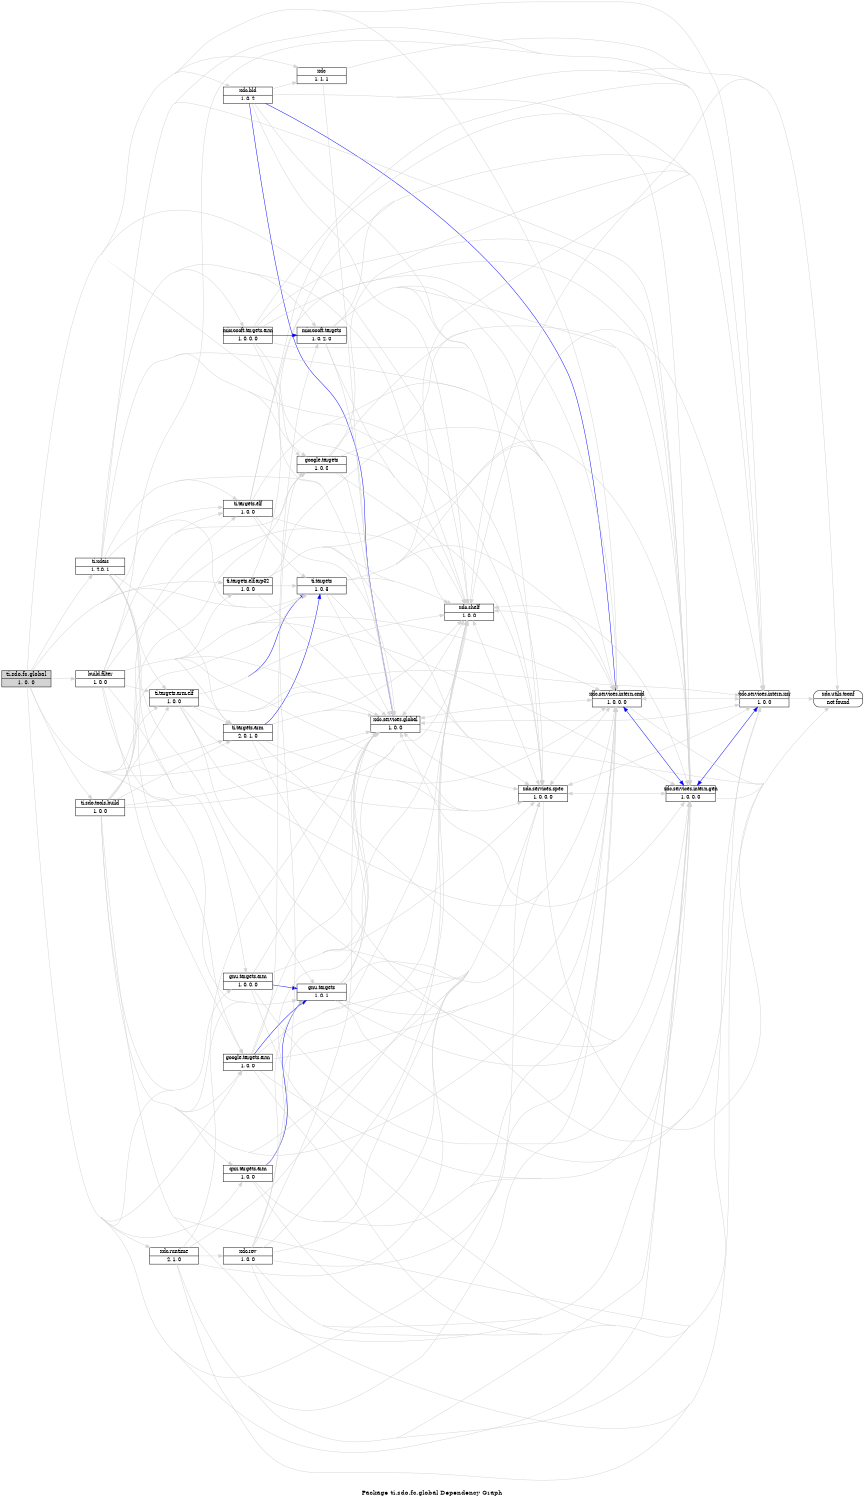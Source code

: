 digraph dependencies {
    label="\nPackage ti.sdo.fc.global Dependency Graph";
    size="7.5,10";
    rankdir=LR;
    ranksep=".75";
    concentrate="true";
    node [fixedsize=true, width=1.5, style=filled, color=black];
    node [font=Helvetica, fontsize=12, fillcolor=lightgrey];
    ti_sdo_fc_global [shape=record,label="ti.sdo.fc.global|1, 0, 0", URL="package.rel.xml"];
    node [fontsize=10, fillcolor=white];

    edge [style=solid, color=blue]

    edge [style=solid, color=lightgrey]
    xdc [shape=record,label="xdc|1, 1, 1", URL="../../../../../../../../../../../rtree/install/trees/products/xdcprod/xdcprod-p43/product/Linux/xdctools_3_23_01_43/packages/xdc/package/package.rel.svg"];
    ti_sdo_fc_global -> xdc;
    xdc_services_global [shape=record,label="xdc.services.global|1, 0, 0", URL="../../../../../../../../../../../rtree/install/trees/products/xdcprod/xdcprod-p43/product/Linux/xdctools_3_23_01_43/packages/xdc/services/global/package/package.rel.svg"];
    ti_sdo_fc_global -> xdc_services_global;
    xdc_bld [shape=record,label="xdc.bld|1, 0, 2", URL="../../../../../../../../../../../rtree/install/trees/products/xdcprod/xdcprod-p43/product/Linux/xdctools_3_23_01_43/packages/xdc/bld/package/package.rel.svg"];
    ti_sdo_fc_global -> xdc_bld;
    ti_targets [shape=record,label="ti.targets|1, 0, 3", URL="../../../../../../../../../../../rtree/install/trees/products/xdcprod/xdcprod-p43/product/Linux/xdctools_3_23_01_43/packages/ti/targets/package/package.rel.svg"];
    ti_sdo_fc_global -> ti_targets;
    ti_targets_elf [shape=record,label="ti.targets.elf|1, 0, 0", URL="../../../../../../../../../../../rtree/install/trees/products/xdcprod/xdcprod-p43/product/Linux/xdctools_3_23_01_43/packages/ti/targets/elf/package/package.rel.svg"];
    ti_sdo_fc_global -> ti_targets_elf;
    ti_targets_elf_arp32 [shape=record,label="ti.targets.elf.arp32|1, 0, 0", URL="../../../../../../../../../../../rtree/install/trees/products/xdcprod/xdcprod-p43/product/Linux/xdctools_3_23_01_43/packages/ti/targets/elf/arp32/package/package.rel.svg"];
    ti_sdo_fc_global -> ti_targets_elf_arp32;
    gnu_targets [shape=record,label="gnu.targets|1, 0, 1", URL="../../../../../../../../../../../rtree/install/trees/products/xdcprod/xdcprod-p43/product/Linux/xdctools_3_23_01_43/packages/gnu/targets/package/package.rel.svg"];
    ti_sdo_fc_global -> gnu_targets;
    gnu_targets_arm [shape=record,label="gnu.targets.arm|1, 0, 0, 0", URL="../../../../../../../../../../../rtree/install/trees/products/xdcprod/xdcprod-p43/product/Linux/xdctools_3_23_01_43/packages/gnu/targets/arm/package/package.rel.svg"];
    ti_sdo_fc_global -> gnu_targets_arm;
    google_targets [shape=record,label="google.targets|1, 0, 0", URL="../../../../../../../../../../../rtree/install/trees/products/xdcprod/xdcprod-p43/product/Linux/xdctools_3_23_01_43/packages/google/targets/package/package.rel.svg"];
    ti_sdo_fc_global -> google_targets;
    google_targets_arm [shape=record,label="google.targets.arm|1, 0, 0", URL="../../../../../../../../../../../rtree/install/trees/products/xdcprod/xdcprod-p43/product/Linux/xdctools_3_23_01_43/packages/google/targets/arm/package/package.rel.svg"];
    ti_sdo_fc_global -> google_targets_arm;
    ti_targets_arm [shape=record,label="ti.targets.arm|2, 0, 1, 0", URL="../../../../../../../../../../../rtree/install/trees/products/xdcprod/xdcprod-p43/product/Linux/xdctools_3_23_01_43/packages/ti/targets/arm/package/package.rel.svg"];
    ti_sdo_fc_global -> ti_targets_arm;
    ti_targets_arm_elf [shape=record,label="ti.targets.arm.elf|1, 0, 0", URL="../../../../../../../../../../../rtree/install/trees/products/xdcprod/xdcprod-p43/product/Linux/xdctools_3_23_01_43/packages/ti/targets/arm/elf/package/package.rel.svg"];
    ti_sdo_fc_global -> ti_targets_arm_elf;
    qnx_targets_arm [shape=record,label="qnx.targets.arm|1, 0, 0", URL="../../../../../../../../../../../rtree/install/trees/products/xdcprod/xdcprod-p43/product/Linux/xdctools_3_23_01_43/packages/qnx/targets/arm/package/package.rel.svg"];
    ti_sdo_fc_global -> qnx_targets_arm;
    build_filter [shape=record,label="build.filter|1, 0, 0", URL="../../../../../build/filter/package/package.rel.svg"];
    ti_sdo_fc_global -> build_filter;
    ti_sdo_tools_build [shape=record,label="ti.sdo.tools.build|1, 0, 0", URL="../../../../../../../../osal/osal-e09/exports/osal_1_22_01_09/packages/ti/sdo/tools/build/package/package.rel.svg"];
    ti_sdo_fc_global -> ti_sdo_tools_build;
    xdc_shelf [shape=record,label="xdc.shelf|1, 0, 0", URL="../../../../../../../../../../../rtree/install/trees/products/xdcprod/xdcprod-p43/product/Linux/xdctools_3_23_01_43/packages/xdc/shelf/package/package.rel.svg"];
    ti_sdo_fc_global -> xdc_shelf;
    xdc_services_spec [shape=record,label="xdc.services.spec|1, 0, 0, 0", URL="../../../../../../../../../../../rtree/install/trees/products/xdcprod/xdcprod-p43/product/Linux/xdctools_3_23_01_43/packages/xdc/services/spec/package/package.rel.svg"];
    ti_sdo_fc_global -> xdc_services_spec;
    xdc_services_intern_xsr [shape=record,label="xdc.services.intern.xsr|1, 0, 0", URL="../../../../../../../../../../../rtree/install/trees/products/xdcprod/xdcprod-p43/product/Linux/xdctools_3_23_01_43/packages/xdc/services/intern/xsr/package/package.rel.svg"];
    ti_sdo_fc_global -> xdc_services_intern_xsr;
    xdc_services_intern_gen [shape=record,label="xdc.services.intern.gen|1, 0, 0, 0", URL="../../../../../../../../../../../rtree/install/trees/products/xdcprod/xdcprod-p43/product/Linux/xdctools_3_23_01_43/packages/xdc/services/intern/gen/package/package.rel.svg"];
    ti_sdo_fc_global -> xdc_services_intern_gen;
    xdc_services_intern_cmd [shape=record,label="xdc.services.intern.cmd|1, 0, 0, 0", URL="../../../../../../../../../../../rtree/install/trees/products/xdcprod/xdcprod-p43/product/Linux/xdctools_3_23_01_43/packages/xdc/services/intern/cmd/package/package.rel.svg"];
    ti_sdo_fc_global -> xdc_services_intern_cmd;
    xdc_runtime [shape=record,label="xdc.runtime|2, 1, 0", URL="../../../../../../../../../../../rtree/install/trees/products/xdcprod/xdcprod-p43/product/Linux/xdctools_3_23_01_43/packages/xdc/runtime/package/package.rel.svg"];
    ti_sdo_fc_global -> xdc_runtime;
    ti_xdais [shape=record,label="ti.xdais|1, 2.0, 1", URL="../../../../../../../../../../../wtree/library/trees/dais/dais-v03/exports/xdais_7_22_00_03/packages/ti/xdais/package/package.rel.svg"];
    ti_sdo_fc_global -> ti_xdais;

    edge [style=solid, color=blue]

    edge [style=solid, color=lightgrey]
    ti_xdais -> xdc_services_global;
    ti_xdais -> ti_targets;
    ti_xdais -> ti_targets_elf;
    ti_xdais -> ti_targets_arm;
    ti_xdais -> ti_targets_arm_elf;
    ti_xdais -> gnu_targets;
    ti_xdais -> gnu_targets_arm;
    ti_xdais -> google_targets;
    ti_xdais -> google_targets_arm;
    microsoft_targets [shape=record,label="microsoft.targets|1, 0, 2, 0", URL="../../../../../../../../../../../rtree/install/trees/products/xdcprod/xdcprod-p43/product/Linux/xdctools_3_23_01_43/packages/microsoft/targets/package/package.rel.svg"];
    ti_xdais -> microsoft_targets;
    microsoft_targets_arm [shape=record,label="microsoft.targets.arm|1, 0, 0, 0", URL="../../../../../../../../../../../rtree/install/trees/products/xdcprod/xdcprod-p43/product/Linux/xdctools_3_23_01_43/packages/microsoft/targets/arm/package/package.rel.svg"];
    ti_xdais -> microsoft_targets_arm;
    ti_xdais -> xdc_services_intern_cmd;
    ti_xdais -> xdc_shelf;
    ti_xdais -> xdc_services_spec;
    ti_xdais -> xdc_services_intern_xsr;
    ti_xdais -> xdc_services_intern_gen;

    edge [style=solid, color=blue]
    microsoft_targets_arm -> microsoft_targets;

    edge [style=solid, color=lightgrey]
    microsoft_targets_arm -> xdc_services_global;
    microsoft_targets_arm -> microsoft_targets;
    microsoft_targets_arm -> xdc_shelf;
    microsoft_targets_arm -> xdc_services_intern_gen;
    microsoft_targets_arm -> xdc_services_intern_xsr;
    microsoft_targets_arm -> xdc_services_spec;
    microsoft_targets_arm -> xdc_services_intern_cmd;

    edge [style=solid, color=blue]

    edge [style=solid, color=lightgrey]
    microsoft_targets -> xdc_services_global;
    microsoft_targets -> xdc_shelf;
    microsoft_targets -> xdc_services_intern_gen;
    microsoft_targets -> xdc_services_intern_xsr;
    microsoft_targets -> xdc_services_spec;
    microsoft_targets -> xdc_services_intern_cmd;

    edge [style=solid, color=blue]

    edge [style=solid, color=lightgrey]
    xdc_utils_tconf [shape=record,label="xdc.utils.tconf|not found"style=rounded, ];
    xdc_runtime -> xdc_utils_tconf;
    xdc_runtime -> xdc_services_global;
    xdc_rov [shape=record,label="xdc.rov|1, 0, 0", URL="../../../../../../../../../../../rtree/install/trees/products/xdcprod/xdcprod-p43/product/Linux/xdctools_3_23_01_43/packages/xdc/rov/package/package.rel.svg"];
    xdc_runtime -> xdc_rov;
    xdc_runtime -> xdc_services_intern_gen;
    xdc_runtime -> xdc_services_spec;
    xdc_runtime -> xdc_services_intern_xsr;
    xdc_runtime -> xdc_shelf;
    xdc_runtime -> xdc_services_intern_cmd;

    edge [style=solid, color=blue]

    edge [style=solid, color=lightgrey]
    xdc_rov -> xdc_utils_tconf;
    xdc_rov -> xdc_services_global;
    xdc_rov -> gnu_targets;
    xdc_rov -> microsoft_targets;
    xdc_rov -> xdc_services_intern_gen;
    xdc_rov -> xdc_services_spec;
    xdc_rov -> xdc_services_intern_xsr;
    xdc_rov -> xdc_shelf;
    xdc_rov -> xdc_services_intern_cmd;

    edge [style=solid, color=blue]

    edge [style=solid, color=lightgrey]

    edge [style=solid, color=blue]
    xdc_services_intern_cmd -> xdc_shelf;
    xdc_services_intern_cmd -> xdc_services_spec;
    xdc_services_intern_cmd -> xdc_services_global;
    xdc_services_intern_cmd -> xdc_services_intern_gen;

    edge [style=solid, color=lightgrey]
    xdc_services_intern_cmd -> xdc_utils_tconf;
    xdc_services_intern_cmd -> xdc_services_global;
    xdc_services_intern_cmd -> xdc_services_intern_gen;
    xdc_services_intern_cmd -> xdc_services_spec;
    xdc_services_intern_cmd -> xdc_services_intern_xsr;
    xdc_services_intern_cmd -> xdc_shelf;

    edge [style=solid, color=blue]
    xdc_services_intern_gen -> xdc_shelf;
    xdc_services_intern_gen -> xdc_services_spec;
    xdc_services_intern_gen -> xdc_services_global;
    xdc_services_intern_gen -> xdc_services_intern_xsr;

    edge [style=solid, color=lightgrey]
    xdc_services_intern_gen -> xdc_utils_tconf;
    xdc_services_intern_gen -> xdc_services_global;
    xdc_services_intern_gen -> xdc_services_spec;
    xdc_services_intern_gen -> xdc_services_intern_xsr;
    xdc_services_intern_gen -> xdc_shelf;
    xdc_services_intern_gen -> xdc_services_intern_cmd;

    edge [style=solid, color=blue]
    xdc_services_intern_xsr -> xdc_services_global;

    edge [style=solid, color=lightgrey]
    xdc_services_intern_xsr -> xdc_utils_tconf;
    xdc_services_intern_xsr -> xdc_services_global;
    xdc_services_intern_xsr -> xdc_services_intern_gen;
    xdc_services_intern_xsr -> xdc_services_spec;
    xdc_services_intern_xsr -> xdc_shelf;
    xdc_services_intern_xsr -> xdc_services_intern_cmd;

    edge [style=solid, color=blue]
    xdc_services_spec -> xdc_shelf;

    edge [style=solid, color=lightgrey]
    xdc_services_spec -> xdc_utils_tconf;
    xdc_services_spec -> xdc_services_global;
    xdc_services_spec -> xdc_services_intern_gen;
    xdc_services_spec -> xdc_services_intern_xsr;
    xdc_services_spec -> xdc_shelf;
    xdc_services_spec -> xdc_services_intern_cmd;

    edge [style=solid, color=blue]

    edge [style=solid, color=lightgrey]
    xdc_shelf -> xdc_utils_tconf;
    xdc_shelf -> xdc_services_global;
    xdc_shelf -> xdc_services_intern_gen;
    xdc_shelf -> xdc_services_spec;
    xdc_shelf -> xdc_services_intern_xsr;
    xdc_shelf -> xdc_services_intern_cmd;

    edge [style=solid, color=blue]

    edge [style=solid, color=lightgrey]
    ti_sdo_tools_build -> xdc_services_global;
    ti_sdo_tools_build -> ti_targets;
    ti_sdo_tools_build -> ti_targets_elf;
    ti_sdo_tools_build -> ti_targets_arm;
    ti_sdo_tools_build -> ti_targets_arm_elf;
    ti_sdo_tools_build -> gnu_targets;
    ti_sdo_tools_build -> gnu_targets_arm;
    ti_sdo_tools_build -> qnx_targets_arm;
    ti_sdo_tools_build -> google_targets;
    ti_sdo_tools_build -> google_targets_arm;
    ti_sdo_tools_build -> xdc_shelf;
    ti_sdo_tools_build -> xdc_services_spec;
    ti_sdo_tools_build -> xdc_services_intern_xsr;
    ti_sdo_tools_build -> xdc_services_intern_gen;
    ti_sdo_tools_build -> xdc_services_intern_cmd;

    edge [style=solid, color=blue]

    edge [style=solid, color=lightgrey]
    build_filter -> xdc_services_global;
    build_filter -> ti_targets;
    build_filter -> ti_targets_elf;
    build_filter -> ti_targets_elf_arp32;
    build_filter -> gnu_targets;
    build_filter -> gnu_targets_arm;
    build_filter -> google_targets;
    build_filter -> google_targets_arm;
    build_filter -> ti_targets_arm;
    build_filter -> ti_targets_arm_elf;
    build_filter -> xdc_shelf;
    build_filter -> xdc_services_spec;
    build_filter -> xdc_services_intern_xsr;
    build_filter -> xdc_services_intern_gen;
    build_filter -> xdc_services_intern_cmd;

    edge [style=solid, color=blue]
    qnx_targets_arm -> gnu_targets;

    edge [style=solid, color=lightgrey]
    qnx_targets_arm -> xdc_services_global;
    qnx_targets_arm -> xdc_shelf;
    qnx_targets_arm -> xdc_services_intern_gen;
    qnx_targets_arm -> xdc_services_intern_xsr;
    qnx_targets_arm -> xdc_services_spec;
    qnx_targets_arm -> xdc_services_intern_cmd;

    edge [style=solid, color=blue]
    ti_targets_arm_elf -> ti_targets;

    edge [style=solid, color=lightgrey]
    ti_targets_arm_elf -> xdc_services_global;
    ti_targets_arm_elf -> ti_targets;
    ti_targets_arm_elf -> ti_targets_arm;
    ti_targets_arm_elf -> xdc_shelf;
    ti_targets_arm_elf -> xdc_services_intern_gen;
    ti_targets_arm_elf -> xdc_services_intern_xsr;
    ti_targets_arm_elf -> xdc_services_spec;
    ti_targets_arm_elf -> xdc_services_intern_cmd;

    edge [style=solid, color=blue]
    ti_targets_arm -> ti_targets;

    edge [style=solid, color=lightgrey]
    ti_targets_arm -> xdc_services_global;
    ti_targets_arm -> ti_targets;
    ti_targets_arm -> xdc_shelf;
    ti_targets_arm -> xdc_services_intern_gen;
    ti_targets_arm -> xdc_services_intern_xsr;
    ti_targets_arm -> xdc_services_spec;
    ti_targets_arm -> xdc_services_intern_cmd;

    edge [style=solid, color=blue]
    google_targets_arm -> gnu_targets;

    edge [style=solid, color=lightgrey]
    google_targets_arm -> xdc_services_global;
    google_targets_arm -> google_targets;
    google_targets_arm -> xdc_shelf;
    google_targets_arm -> xdc_services_intern_gen;
    google_targets_arm -> xdc_services_intern_xsr;
    google_targets_arm -> xdc_services_spec;
    google_targets_arm -> xdc_services_intern_cmd;

    edge [style=solid, color=blue]

    edge [style=solid, color=lightgrey]
    google_targets -> xdc_services_global;
    google_targets -> xdc_shelf;
    google_targets -> xdc_services_intern_gen;
    google_targets -> xdc_services_intern_xsr;
    google_targets -> xdc_services_spec;
    google_targets -> xdc_services_intern_cmd;

    edge [style=solid, color=blue]
    gnu_targets_arm -> gnu_targets;

    edge [style=solid, color=lightgrey]
    gnu_targets_arm -> xdc_services_global;
    gnu_targets_arm -> gnu_targets;
    gnu_targets_arm -> xdc_shelf;
    gnu_targets_arm -> xdc_services_intern_gen;
    gnu_targets_arm -> xdc_services_intern_xsr;
    gnu_targets_arm -> xdc_services_spec;
    gnu_targets_arm -> xdc_services_intern_cmd;

    edge [style=solid, color=blue]

    edge [style=solid, color=lightgrey]
    gnu_targets -> xdc_services_global;
    gnu_targets -> xdc_shelf;
    gnu_targets -> xdc_services_intern_gen;
    gnu_targets -> xdc_services_intern_xsr;
    gnu_targets -> xdc_services_spec;
    gnu_targets -> xdc_services_intern_cmd;

    edge [style=solid, color=blue]

    edge [style=solid, color=lightgrey]
    ti_targets_elf_arp32 -> xdc_services_global;
    ti_targets_elf_arp32 -> ti_targets;
    ti_targets_elf_arp32 -> xdc_shelf;
    ti_targets_elf_arp32 -> xdc_services_intern_gen;
    ti_targets_elf_arp32 -> xdc_services_intern_xsr;
    ti_targets_elf_arp32 -> xdc_services_spec;
    ti_targets_elf_arp32 -> xdc_services_intern_cmd;

    edge [style=solid, color=blue]

    edge [style=solid, color=lightgrey]
    ti_targets_elf -> xdc_services_global;
    ti_targets_elf -> ti_targets;
    ti_targets_elf -> xdc_shelf;
    ti_targets_elf -> xdc_services_intern_gen;
    ti_targets_elf -> xdc_services_intern_xsr;
    ti_targets_elf -> xdc_services_spec;
    ti_targets_elf -> xdc_services_intern_cmd;

    edge [style=solid, color=blue]

    edge [style=solid, color=lightgrey]
    ti_targets -> xdc_services_global;
    ti_targets -> xdc_shelf;
    ti_targets -> xdc_services_intern_gen;
    ti_targets -> xdc_services_intern_xsr;
    ti_targets -> xdc_services_spec;
    ti_targets -> xdc_services_intern_cmd;

    edge [style=solid, color=blue]
    xdc_bld -> xdc_services_global;
    xdc_bld -> xdc_services_intern_cmd;

    edge [style=solid, color=lightgrey]
    xdc_bld -> xdc_utils_tconf;
    xdc_bld -> xdc;
    xdc_bld -> xdc_services_global;
    xdc_bld -> xdc_services_intern_gen;
    xdc_bld -> xdc_services_spec;
    xdc_bld -> xdc_services_intern_xsr;
    xdc_bld -> xdc_shelf;
    xdc_bld -> xdc_services_intern_cmd;

    edge [style=solid, color=blue]

    edge [style=solid, color=lightgrey]
    xdc_services_global -> xdc_utils_tconf;
    xdc_services_global -> xdc_services_intern_gen;
    xdc_services_global -> xdc_services_spec;
    xdc_services_global -> xdc_services_intern_xsr;
    xdc_services_global -> xdc_shelf;
    xdc_services_global -> xdc_services_intern_cmd;

    edge [style=solid, color=blue]

    edge [style=solid, color=lightgrey]
    xdc -> xdc_utils_tconf;
    xdc -> xdc_services_global;
}
